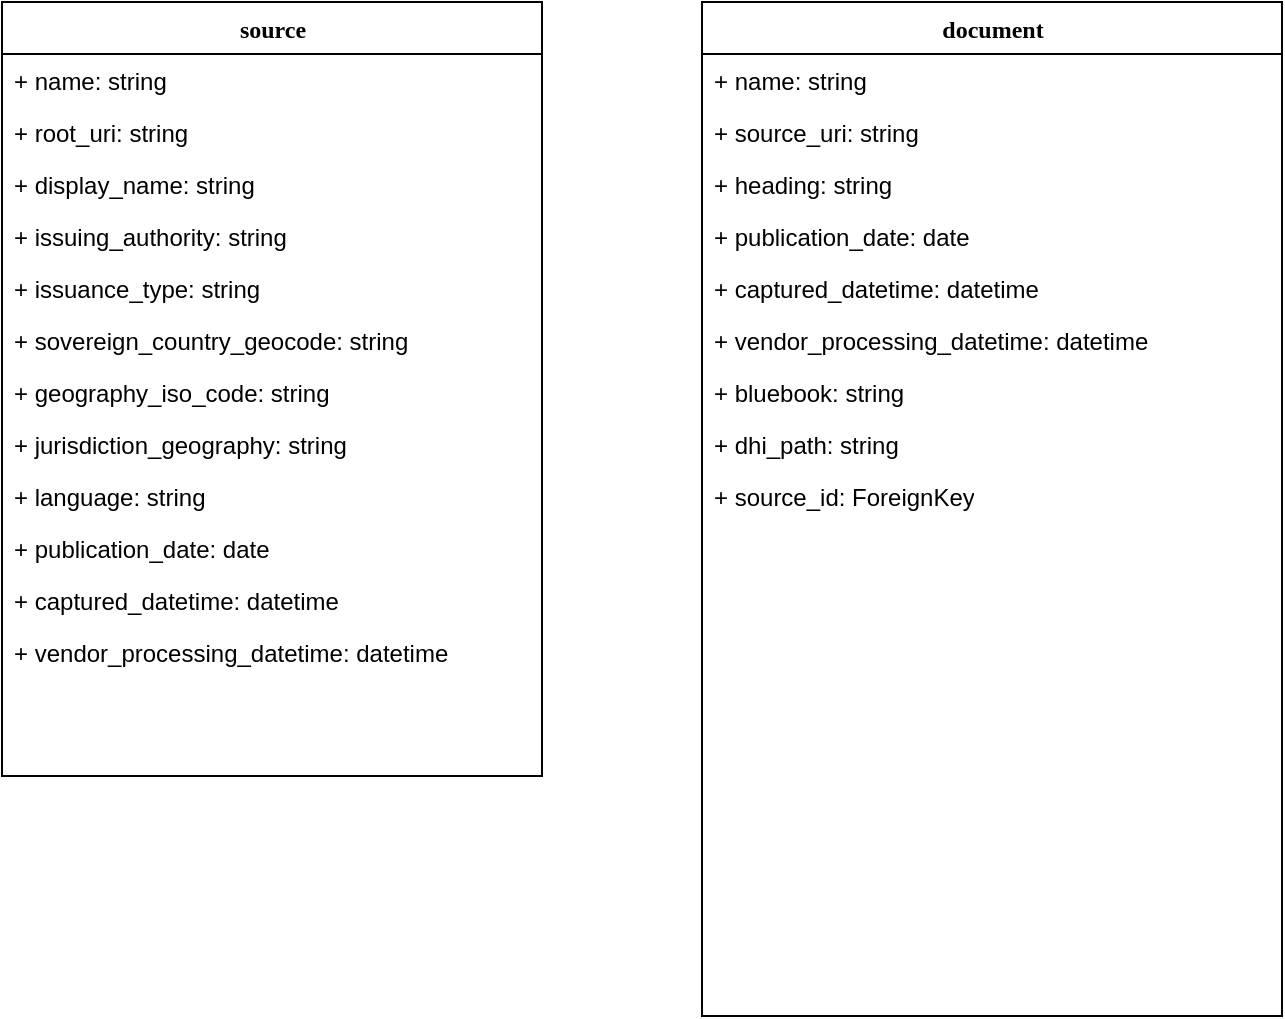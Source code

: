 <mxfile version="14.8.2" type="github"><diagram name="Page-1" id="9f46799a-70d6-7492-0946-bef42562c5a5"><mxGraphModel dx="786" dy="545" grid="1" gridSize="10" guides="1" tooltips="1" connect="1" arrows="1" fold="1" page="1" pageScale="1" pageWidth="1100" pageHeight="850" background="none" math="0" shadow="0"><root><mxCell id="0"/><mxCell id="1" parent="0"/><mxCell id="78961159f06e98e8-17" value="source" style="swimlane;html=1;fontStyle=1;align=center;verticalAlign=top;childLayout=stackLayout;horizontal=1;startSize=26;horizontalStack=0;resizeParent=1;resizeLast=0;collapsible=1;marginBottom=0;swimlaneFillColor=#ffffff;rounded=0;shadow=0;comic=0;labelBackgroundColor=none;strokeWidth=1;fillColor=none;fontFamily=Verdana;fontSize=12" parent="1" vertex="1"><mxGeometry x="90" y="83" width="270" height="387" as="geometry"/></mxCell><mxCell id="78961159f06e98e8-21" value="+ name: string" style="text;html=1;strokeColor=none;fillColor=none;align=left;verticalAlign=top;spacingLeft=4;spacingRight=4;whiteSpace=wrap;overflow=hidden;rotatable=0;points=[[0,0.5],[1,0.5]];portConstraint=eastwest;" parent="78961159f06e98e8-17" vertex="1"><mxGeometry y="26" width="270" height="26" as="geometry"/></mxCell><mxCell id="78961159f06e98e8-23" value="+ root_uri: string" style="text;html=1;strokeColor=none;fillColor=none;align=left;verticalAlign=top;spacingLeft=4;spacingRight=4;whiteSpace=wrap;overflow=hidden;rotatable=0;points=[[0,0.5],[1,0.5]];portConstraint=eastwest;" parent="78961159f06e98e8-17" vertex="1"><mxGeometry y="52" width="270" height="26" as="geometry"/></mxCell><mxCell id="78961159f06e98e8-25" value="+ display_name: string" style="text;html=1;strokeColor=none;fillColor=none;align=left;verticalAlign=top;spacingLeft=4;spacingRight=4;whiteSpace=wrap;overflow=hidden;rotatable=0;points=[[0,0.5],[1,0.5]];portConstraint=eastwest;" parent="78961159f06e98e8-17" vertex="1"><mxGeometry y="78" width="270" height="26" as="geometry"/></mxCell><mxCell id="78961159f06e98e8-26" value="+ issuing_authority: string" style="text;html=1;strokeColor=none;fillColor=none;align=left;verticalAlign=top;spacingLeft=4;spacingRight=4;whiteSpace=wrap;overflow=hidden;rotatable=0;points=[[0,0.5],[1,0.5]];portConstraint=eastwest;" parent="78961159f06e98e8-17" vertex="1"><mxGeometry y="104" width="270" height="26" as="geometry"/></mxCell><mxCell id="78961159f06e98e8-24" value="+ issuance_type: string" style="text;html=1;strokeColor=none;fillColor=none;align=left;verticalAlign=top;spacingLeft=4;spacingRight=4;whiteSpace=wrap;overflow=hidden;rotatable=0;points=[[0,0.5],[1,0.5]];portConstraint=eastwest;" parent="78961159f06e98e8-17" vertex="1"><mxGeometry y="130" width="270" height="26" as="geometry"/></mxCell><mxCell id="78961159f06e98e8-20" value="+ sovereign_country_geocode: string" style="text;html=1;strokeColor=none;fillColor=none;align=left;verticalAlign=top;spacingLeft=4;spacingRight=4;whiteSpace=wrap;overflow=hidden;rotatable=0;points=[[0,0.5],[1,0.5]];portConstraint=eastwest;" parent="78961159f06e98e8-17" vertex="1"><mxGeometry y="156" width="270" height="26" as="geometry"/></mxCell><mxCell id="78961159f06e98e8-27" value="+ geography_iso_code: string" style="text;html=1;strokeColor=none;fillColor=none;align=left;verticalAlign=top;spacingLeft=4;spacingRight=4;whiteSpace=wrap;overflow=hidden;rotatable=0;points=[[0,0.5],[1,0.5]];portConstraint=eastwest;" parent="78961159f06e98e8-17" vertex="1"><mxGeometry y="182" width="270" height="26" as="geometry"/></mxCell><mxCell id="vlV1fF7JYFxrEZZHmnq_-1" value="+ jurisdiction_geography: string" style="text;html=1;strokeColor=none;fillColor=none;align=left;verticalAlign=top;spacingLeft=4;spacingRight=4;whiteSpace=wrap;overflow=hidden;rotatable=0;points=[[0,0.5],[1,0.5]];portConstraint=eastwest;" vertex="1" parent="78961159f06e98e8-17"><mxGeometry y="208" width="270" height="26" as="geometry"/></mxCell><mxCell id="vlV1fF7JYFxrEZZHmnq_-2" value="+ language: string" style="text;html=1;strokeColor=none;fillColor=none;align=left;verticalAlign=top;spacingLeft=4;spacingRight=4;whiteSpace=wrap;overflow=hidden;rotatable=0;points=[[0,0.5],[1,0.5]];portConstraint=eastwest;" vertex="1" parent="78961159f06e98e8-17"><mxGeometry y="234" width="270" height="26" as="geometry"/></mxCell><mxCell id="vlV1fF7JYFxrEZZHmnq_-3" value="+ publication_date: date" style="text;html=1;strokeColor=none;fillColor=none;align=left;verticalAlign=top;spacingLeft=4;spacingRight=4;whiteSpace=wrap;overflow=hidden;rotatable=0;points=[[0,0.5],[1,0.5]];portConstraint=eastwest;" vertex="1" parent="78961159f06e98e8-17"><mxGeometry y="260" width="270" height="26" as="geometry"/></mxCell><mxCell id="vlV1fF7JYFxrEZZHmnq_-4" value="+ captured_datetime: datetime" style="text;html=1;strokeColor=none;fillColor=none;align=left;verticalAlign=top;spacingLeft=4;spacingRight=4;whiteSpace=wrap;overflow=hidden;rotatable=0;points=[[0,0.5],[1,0.5]];portConstraint=eastwest;" vertex="1" parent="78961159f06e98e8-17"><mxGeometry y="286" width="270" height="26" as="geometry"/></mxCell><mxCell id="vlV1fF7JYFxrEZZHmnq_-5" value="+ vendor_processing_datetime: datetime" style="text;html=1;strokeColor=none;fillColor=none;align=left;verticalAlign=top;spacingLeft=4;spacingRight=4;whiteSpace=wrap;overflow=hidden;rotatable=0;points=[[0,0.5],[1,0.5]];portConstraint=eastwest;" vertex="1" parent="78961159f06e98e8-17"><mxGeometry y="312" width="270" height="26" as="geometry"/></mxCell><mxCell id="vlV1fF7JYFxrEZZHmnq_-9" value="document" style="swimlane;html=1;fontStyle=1;align=center;verticalAlign=top;childLayout=stackLayout;horizontal=1;startSize=26;horizontalStack=0;resizeParent=1;resizeLast=0;collapsible=1;marginBottom=0;swimlaneFillColor=#ffffff;rounded=0;shadow=0;comic=0;labelBackgroundColor=none;strokeWidth=1;fillColor=none;fontFamily=Verdana;fontSize=12" vertex="1" parent="1"><mxGeometry x="440" y="83" width="290" height="507" as="geometry"/></mxCell><mxCell id="vlV1fF7JYFxrEZZHmnq_-10" value="+ name: string" style="text;html=1;strokeColor=none;fillColor=none;align=left;verticalAlign=top;spacingLeft=4;spacingRight=4;whiteSpace=wrap;overflow=hidden;rotatable=0;points=[[0,0.5],[1,0.5]];portConstraint=eastwest;" vertex="1" parent="vlV1fF7JYFxrEZZHmnq_-9"><mxGeometry y="26" width="290" height="26" as="geometry"/></mxCell><mxCell id="vlV1fF7JYFxrEZZHmnq_-11" value="+ source_uri: string" style="text;html=1;strokeColor=none;fillColor=none;align=left;verticalAlign=top;spacingLeft=4;spacingRight=4;whiteSpace=wrap;overflow=hidden;rotatable=0;points=[[0,0.5],[1,0.5]];portConstraint=eastwest;" vertex="1" parent="vlV1fF7JYFxrEZZHmnq_-9"><mxGeometry y="52" width="290" height="26" as="geometry"/></mxCell><mxCell id="vlV1fF7JYFxrEZZHmnq_-12" value="+ heading: string" style="text;html=1;strokeColor=none;fillColor=none;align=left;verticalAlign=top;spacingLeft=4;spacingRight=4;whiteSpace=wrap;overflow=hidden;rotatable=0;points=[[0,0.5],[1,0.5]];portConstraint=eastwest;" vertex="1" parent="vlV1fF7JYFxrEZZHmnq_-9"><mxGeometry y="78" width="290" height="26" as="geometry"/></mxCell><mxCell id="vlV1fF7JYFxrEZZHmnq_-19" value="+ publication_date: date" style="text;html=1;strokeColor=none;fillColor=none;align=left;verticalAlign=top;spacingLeft=4;spacingRight=4;whiteSpace=wrap;overflow=hidden;rotatable=0;points=[[0,0.5],[1,0.5]];portConstraint=eastwest;" vertex="1" parent="vlV1fF7JYFxrEZZHmnq_-9"><mxGeometry y="104" width="290" height="26" as="geometry"/></mxCell><mxCell id="vlV1fF7JYFxrEZZHmnq_-44" value="+ captured_datetime: datetime" style="text;html=1;strokeColor=none;fillColor=none;align=left;verticalAlign=top;spacingLeft=4;spacingRight=4;whiteSpace=wrap;overflow=hidden;rotatable=0;points=[[0,0.5],[1,0.5]];portConstraint=eastwest;" vertex="1" parent="vlV1fF7JYFxrEZZHmnq_-9"><mxGeometry y="130" width="290" height="26" as="geometry"/></mxCell><mxCell id="vlV1fF7JYFxrEZZHmnq_-45" value="+ vendor_processing_datetime: datetime" style="text;html=1;strokeColor=none;fillColor=none;align=left;verticalAlign=top;spacingLeft=4;spacingRight=4;whiteSpace=wrap;overflow=hidden;rotatable=0;points=[[0,0.5],[1,0.5]];portConstraint=eastwest;" vertex="1" parent="vlV1fF7JYFxrEZZHmnq_-9"><mxGeometry y="156" width="290" height="26" as="geometry"/></mxCell><mxCell id="vlV1fF7JYFxrEZZHmnq_-22" value="+ bluebook: string" style="text;html=1;strokeColor=none;fillColor=none;align=left;verticalAlign=top;spacingLeft=4;spacingRight=4;whiteSpace=wrap;overflow=hidden;rotatable=0;points=[[0,0.5],[1,0.5]];portConstraint=eastwest;" vertex="1" parent="vlV1fF7JYFxrEZZHmnq_-9"><mxGeometry y="182" width="290" height="26" as="geometry"/></mxCell><mxCell id="vlV1fF7JYFxrEZZHmnq_-23" value="+ dhi_path: string" style="text;html=1;strokeColor=none;fillColor=none;align=left;verticalAlign=top;spacingLeft=4;spacingRight=4;whiteSpace=wrap;overflow=hidden;rotatable=0;points=[[0,0.5],[1,0.5]];portConstraint=eastwest;" vertex="1" parent="vlV1fF7JYFxrEZZHmnq_-9"><mxGeometry y="208" width="290" height="26" as="geometry"/></mxCell><mxCell id="vlV1fF7JYFxrEZZHmnq_-25" value="+ source_id: ForeignKey" style="text;html=1;strokeColor=none;fillColor=none;align=left;verticalAlign=top;spacingLeft=4;spacingRight=4;whiteSpace=wrap;overflow=hidden;rotatable=0;points=[[0,0.5],[1,0.5]];portConstraint=eastwest;" vertex="1" parent="vlV1fF7JYFxrEZZHmnq_-9"><mxGeometry y="234" width="290" height="26" as="geometry"/></mxCell></root></mxGraphModel></diagram></mxfile>